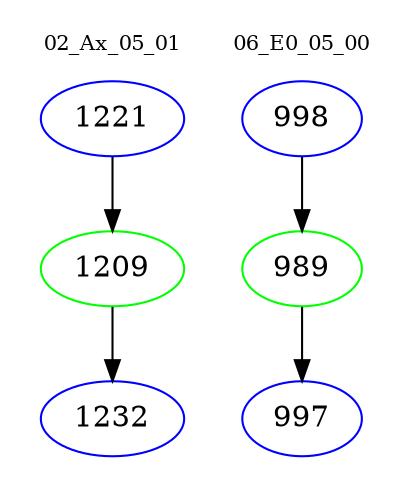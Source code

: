 digraph{
subgraph cluster_0 {
color = white
label = "02_Ax_05_01";
fontsize=10;
T0_1221 [label="1221", color="blue"]
T0_1221 -> T0_1209 [color="black"]
T0_1209 [label="1209", color="green"]
T0_1209 -> T0_1232 [color="black"]
T0_1232 [label="1232", color="blue"]
}
subgraph cluster_1 {
color = white
label = "06_E0_05_00";
fontsize=10;
T1_998 [label="998", color="blue"]
T1_998 -> T1_989 [color="black"]
T1_989 [label="989", color="green"]
T1_989 -> T1_997 [color="black"]
T1_997 [label="997", color="blue"]
}
}
